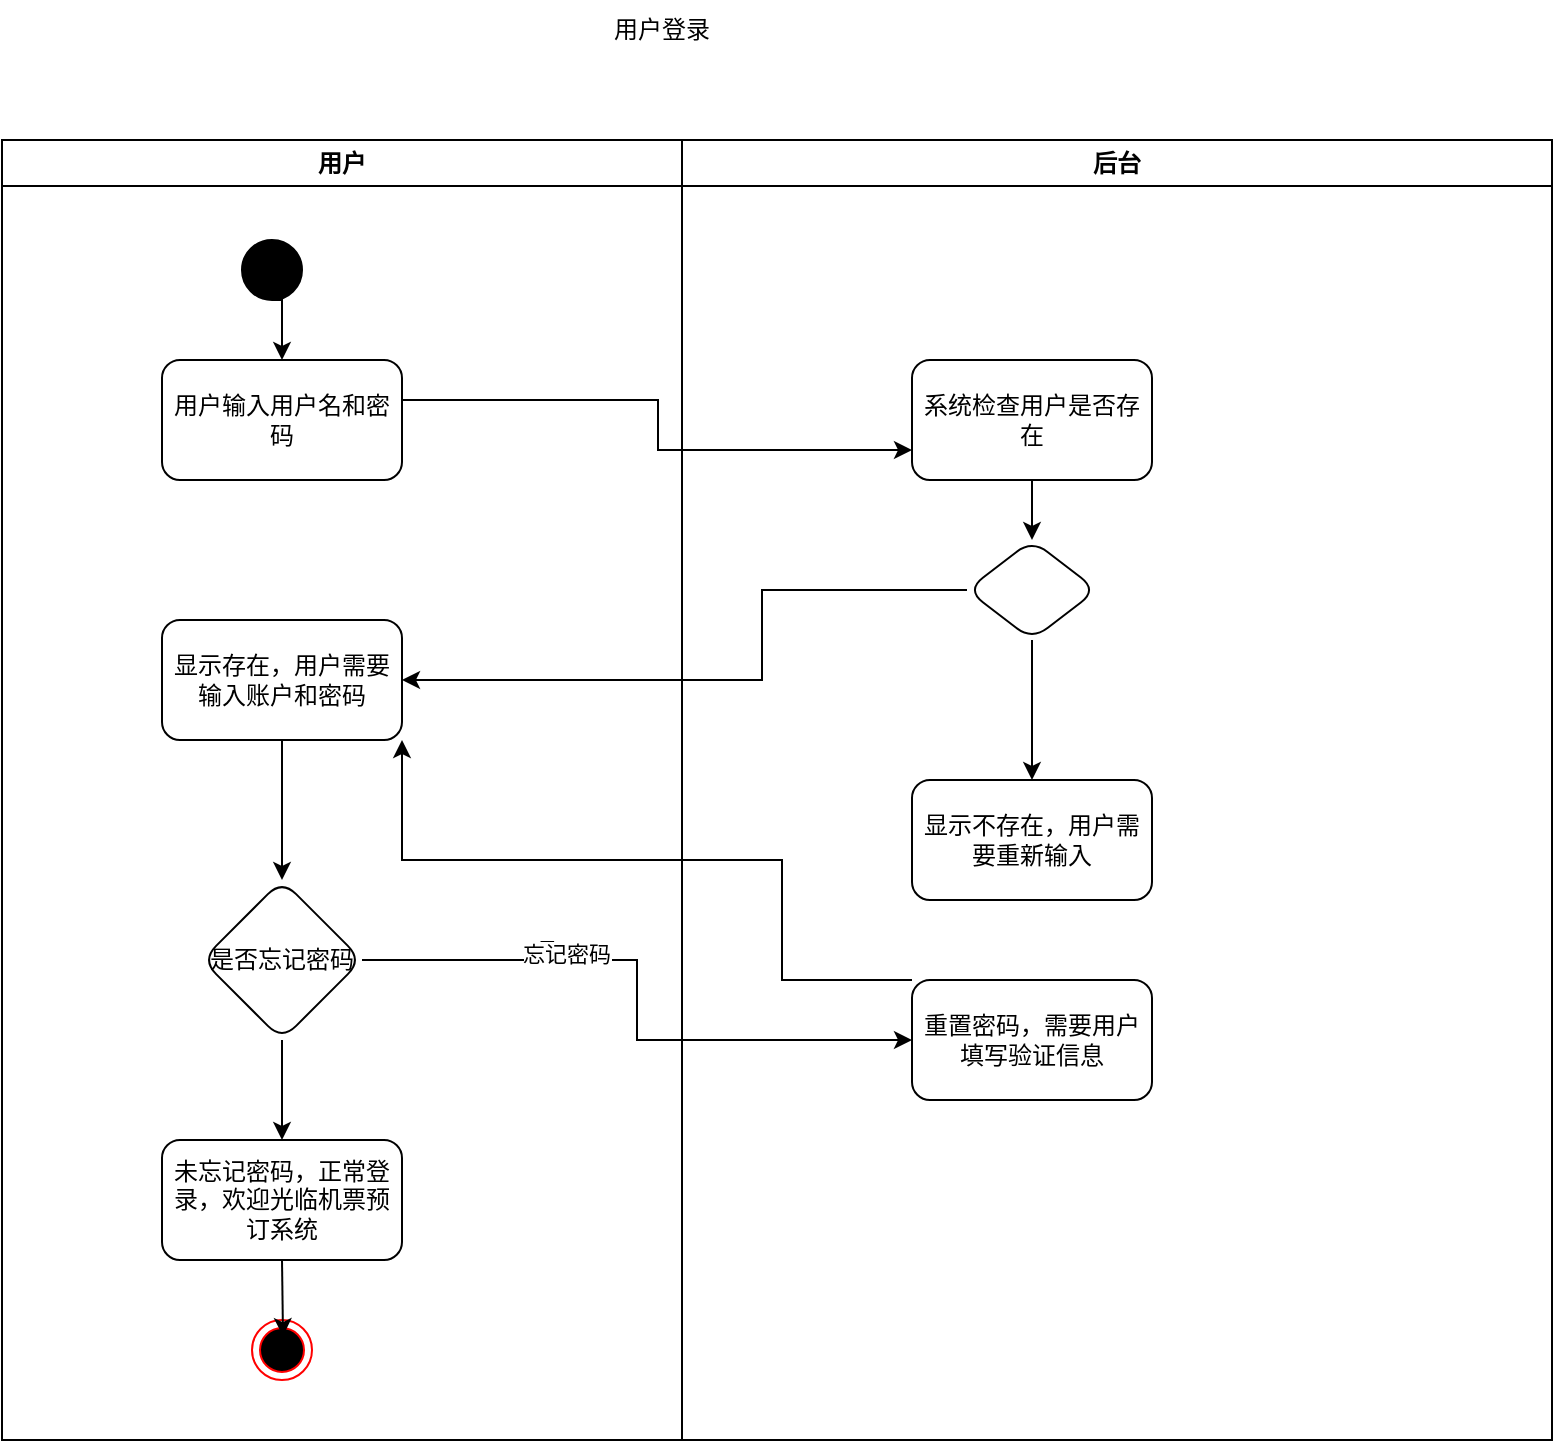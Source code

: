 <mxfile version="24.9.1">
  <diagram name="第 1 页" id="3O0XWOKUqjVaaDv5SupN">
    <mxGraphModel dx="946" dy="601" grid="1" gridSize="10" guides="1" tooltips="1" connect="1" arrows="1" fold="1" page="1" pageScale="1" pageWidth="827" pageHeight="1169" math="0" shadow="0">
      <root>
        <mxCell id="0" />
        <mxCell id="1" parent="0" />
        <mxCell id="Mdvtu1Rmtq127ll1MaoF-1" value="用户" style="swimlane;whiteSpace=wrap;html=1;movable=1;resizable=1;rotatable=1;deletable=1;editable=1;locked=0;connectable=1;" vertex="1" parent="1">
          <mxGeometry x="30" y="120" width="340" height="650" as="geometry" />
        </mxCell>
        <mxCell id="Mdvtu1Rmtq127ll1MaoF-5" value="用户输入用户名和密码" style="rounded=1;whiteSpace=wrap;html=1;" vertex="1" parent="Mdvtu1Rmtq127ll1MaoF-1">
          <mxGeometry x="80" y="110" width="120" height="60" as="geometry" />
        </mxCell>
        <mxCell id="Mdvtu1Rmtq127ll1MaoF-15" style="edgeStyle=orthogonalEdgeStyle;rounded=0;orthogonalLoop=1;jettySize=auto;html=1;exitX=0.5;exitY=1;exitDx=0;exitDy=0;entryX=0.5;entryY=0;entryDx=0;entryDy=0;" edge="1" parent="Mdvtu1Rmtq127ll1MaoF-1" source="Mdvtu1Rmtq127ll1MaoF-6" target="Mdvtu1Rmtq127ll1MaoF-5">
          <mxGeometry relative="1" as="geometry" />
        </mxCell>
        <mxCell id="Mdvtu1Rmtq127ll1MaoF-6" value="" style="ellipse;whiteSpace=wrap;html=1;aspect=fixed;fillColor=#000000;" vertex="1" parent="Mdvtu1Rmtq127ll1MaoF-1">
          <mxGeometry x="120" y="50" width="30" height="30" as="geometry" />
        </mxCell>
        <mxCell id="Mdvtu1Rmtq127ll1MaoF-37" value="" style="edgeStyle=orthogonalEdgeStyle;rounded=0;orthogonalLoop=1;jettySize=auto;html=1;" edge="1" parent="Mdvtu1Rmtq127ll1MaoF-1" source="Mdvtu1Rmtq127ll1MaoF-26" target="Mdvtu1Rmtq127ll1MaoF-36">
          <mxGeometry relative="1" as="geometry" />
        </mxCell>
        <mxCell id="Mdvtu1Rmtq127ll1MaoF-26" value="是否忘记密码" style="rhombus;whiteSpace=wrap;html=1;rounded=1;" vertex="1" parent="Mdvtu1Rmtq127ll1MaoF-1">
          <mxGeometry x="100" y="370" width="80" height="80" as="geometry" />
        </mxCell>
        <mxCell id="Mdvtu1Rmtq127ll1MaoF-33" value="Text" style="text;strokeColor=none;align=center;fillColor=none;html=1;verticalAlign=middle;whiteSpace=wrap;rounded=0;" vertex="1" parent="Mdvtu1Rmtq127ll1MaoF-1">
          <mxGeometry x="250" y="390" width="60" height="30" as="geometry" />
        </mxCell>
        <mxCell id="Mdvtu1Rmtq127ll1MaoF-36" value="未忘记密码，正常登录，欢迎光临机票预订系统" style="whiteSpace=wrap;html=1;rounded=1;" vertex="1" parent="Mdvtu1Rmtq127ll1MaoF-1">
          <mxGeometry x="80" y="500" width="120" height="60" as="geometry" />
        </mxCell>
        <mxCell id="Mdvtu1Rmtq127ll1MaoF-38" value="" style="ellipse;html=1;shape=endState;fillColor=#000000;strokeColor=#ff0000;" vertex="1" parent="Mdvtu1Rmtq127ll1MaoF-1">
          <mxGeometry x="125" y="590" width="30" height="30" as="geometry" />
        </mxCell>
        <mxCell id="Mdvtu1Rmtq127ll1MaoF-40" style="edgeStyle=orthogonalEdgeStyle;rounded=0;orthogonalLoop=1;jettySize=auto;html=1;exitX=0.5;exitY=1;exitDx=0;exitDy=0;entryX=0.517;entryY=0.267;entryDx=0;entryDy=0;entryPerimeter=0;" edge="1" parent="Mdvtu1Rmtq127ll1MaoF-1" source="Mdvtu1Rmtq127ll1MaoF-36" target="Mdvtu1Rmtq127ll1MaoF-38">
          <mxGeometry relative="1" as="geometry" />
        </mxCell>
        <mxCell id="Mdvtu1Rmtq127ll1MaoF-2" value="后台" style="swimlane;whiteSpace=wrap;html=1;movable=1;resizable=1;rotatable=1;deletable=1;editable=1;locked=0;connectable=1;" vertex="1" parent="1">
          <mxGeometry x="370" y="120" width="435" height="650" as="geometry" />
        </mxCell>
        <mxCell id="Mdvtu1Rmtq127ll1MaoF-30" value="重置密码，需要用户填写验证信息" style="whiteSpace=wrap;html=1;rounded=1;" vertex="1" parent="Mdvtu1Rmtq127ll1MaoF-2">
          <mxGeometry x="115" y="420" width="120" height="60" as="geometry" />
        </mxCell>
        <mxCell id="Mdvtu1Rmtq127ll1MaoF-4" value="用户登录" style="text;strokeColor=none;align=center;fillColor=none;html=1;verticalAlign=middle;whiteSpace=wrap;rounded=0;" vertex="1" parent="1">
          <mxGeometry x="330" y="50" width="60" height="30" as="geometry" />
        </mxCell>
        <mxCell id="Mdvtu1Rmtq127ll1MaoF-12" value="" style="edgeStyle=orthogonalEdgeStyle;rounded=0;orthogonalLoop=1;jettySize=auto;html=1;" edge="1" parent="1" source="Mdvtu1Rmtq127ll1MaoF-10" target="Mdvtu1Rmtq127ll1MaoF-11">
          <mxGeometry relative="1" as="geometry" />
        </mxCell>
        <mxCell id="Mdvtu1Rmtq127ll1MaoF-10" value="系统检查用户是否存在" style="rounded=1;whiteSpace=wrap;html=1;" vertex="1" parent="1">
          <mxGeometry x="485" y="230" width="120" height="60" as="geometry" />
        </mxCell>
        <mxCell id="Mdvtu1Rmtq127ll1MaoF-14" value="" style="edgeStyle=orthogonalEdgeStyle;rounded=0;orthogonalLoop=1;jettySize=auto;html=1;" edge="1" parent="1" source="Mdvtu1Rmtq127ll1MaoF-11" target="Mdvtu1Rmtq127ll1MaoF-13">
          <mxGeometry relative="1" as="geometry">
            <Array as="points">
              <mxPoint x="410" y="345" />
              <mxPoint x="410" y="390" />
            </Array>
          </mxGeometry>
        </mxCell>
        <mxCell id="Mdvtu1Rmtq127ll1MaoF-18" value="" style="edgeStyle=orthogonalEdgeStyle;rounded=0;orthogonalLoop=1;jettySize=auto;html=1;" edge="1" parent="1" source="Mdvtu1Rmtq127ll1MaoF-11" target="Mdvtu1Rmtq127ll1MaoF-17">
          <mxGeometry relative="1" as="geometry" />
        </mxCell>
        <mxCell id="Mdvtu1Rmtq127ll1MaoF-11" value="" style="rhombus;whiteSpace=wrap;html=1;rounded=1;" vertex="1" parent="1">
          <mxGeometry x="512.5" y="320" width="65" height="50" as="geometry" />
        </mxCell>
        <mxCell id="Mdvtu1Rmtq127ll1MaoF-27" value="" style="edgeStyle=orthogonalEdgeStyle;rounded=0;orthogonalLoop=1;jettySize=auto;html=1;" edge="1" parent="1" source="Mdvtu1Rmtq127ll1MaoF-13" target="Mdvtu1Rmtq127ll1MaoF-26">
          <mxGeometry relative="1" as="geometry" />
        </mxCell>
        <mxCell id="Mdvtu1Rmtq127ll1MaoF-13" value="显示存在，用户需要输入账户和密码" style="whiteSpace=wrap;html=1;rounded=1;" vertex="1" parent="1">
          <mxGeometry x="110" y="360" width="120" height="60" as="geometry" />
        </mxCell>
        <mxCell id="Mdvtu1Rmtq127ll1MaoF-16" style="edgeStyle=orthogonalEdgeStyle;rounded=0;orthogonalLoop=1;jettySize=auto;html=1;exitX=1;exitY=0.5;exitDx=0;exitDy=0;entryX=0;entryY=0.75;entryDx=0;entryDy=0;" edge="1" parent="1" source="Mdvtu1Rmtq127ll1MaoF-5" target="Mdvtu1Rmtq127ll1MaoF-10">
          <mxGeometry relative="1" as="geometry">
            <Array as="points">
              <mxPoint x="230" y="250" />
              <mxPoint x="358" y="250" />
              <mxPoint x="358" y="275" />
            </Array>
          </mxGeometry>
        </mxCell>
        <mxCell id="Mdvtu1Rmtq127ll1MaoF-17" value="显示不存在，用户需要重新输入" style="whiteSpace=wrap;html=1;rounded=1;" vertex="1" parent="1">
          <mxGeometry x="485" y="440" width="120" height="60" as="geometry" />
        </mxCell>
        <mxCell id="Mdvtu1Rmtq127ll1MaoF-32" style="edgeStyle=orthogonalEdgeStyle;rounded=0;orthogonalLoop=1;jettySize=auto;html=1;exitX=1;exitY=0.5;exitDx=0;exitDy=0;" edge="1" parent="1" source="Mdvtu1Rmtq127ll1MaoF-26" target="Mdvtu1Rmtq127ll1MaoF-30">
          <mxGeometry relative="1" as="geometry" />
        </mxCell>
        <mxCell id="Mdvtu1Rmtq127ll1MaoF-35" value="忘记密码" style="edgeLabel;html=1;align=center;verticalAlign=middle;resizable=0;points=[];" vertex="1" connectable="0" parent="Mdvtu1Rmtq127ll1MaoF-32">
          <mxGeometry x="-0.352" y="3" relative="1" as="geometry">
            <mxPoint as="offset" />
          </mxGeometry>
        </mxCell>
        <mxCell id="Mdvtu1Rmtq127ll1MaoF-42" style="edgeStyle=orthogonalEdgeStyle;rounded=0;orthogonalLoop=1;jettySize=auto;html=1;exitX=0;exitY=0;exitDx=0;exitDy=0;entryX=1;entryY=1;entryDx=0;entryDy=0;" edge="1" parent="1" source="Mdvtu1Rmtq127ll1MaoF-30" target="Mdvtu1Rmtq127ll1MaoF-13">
          <mxGeometry relative="1" as="geometry">
            <Array as="points">
              <mxPoint x="420" y="540" />
              <mxPoint x="420" y="480" />
              <mxPoint x="230" y="480" />
            </Array>
          </mxGeometry>
        </mxCell>
      </root>
    </mxGraphModel>
  </diagram>
</mxfile>
